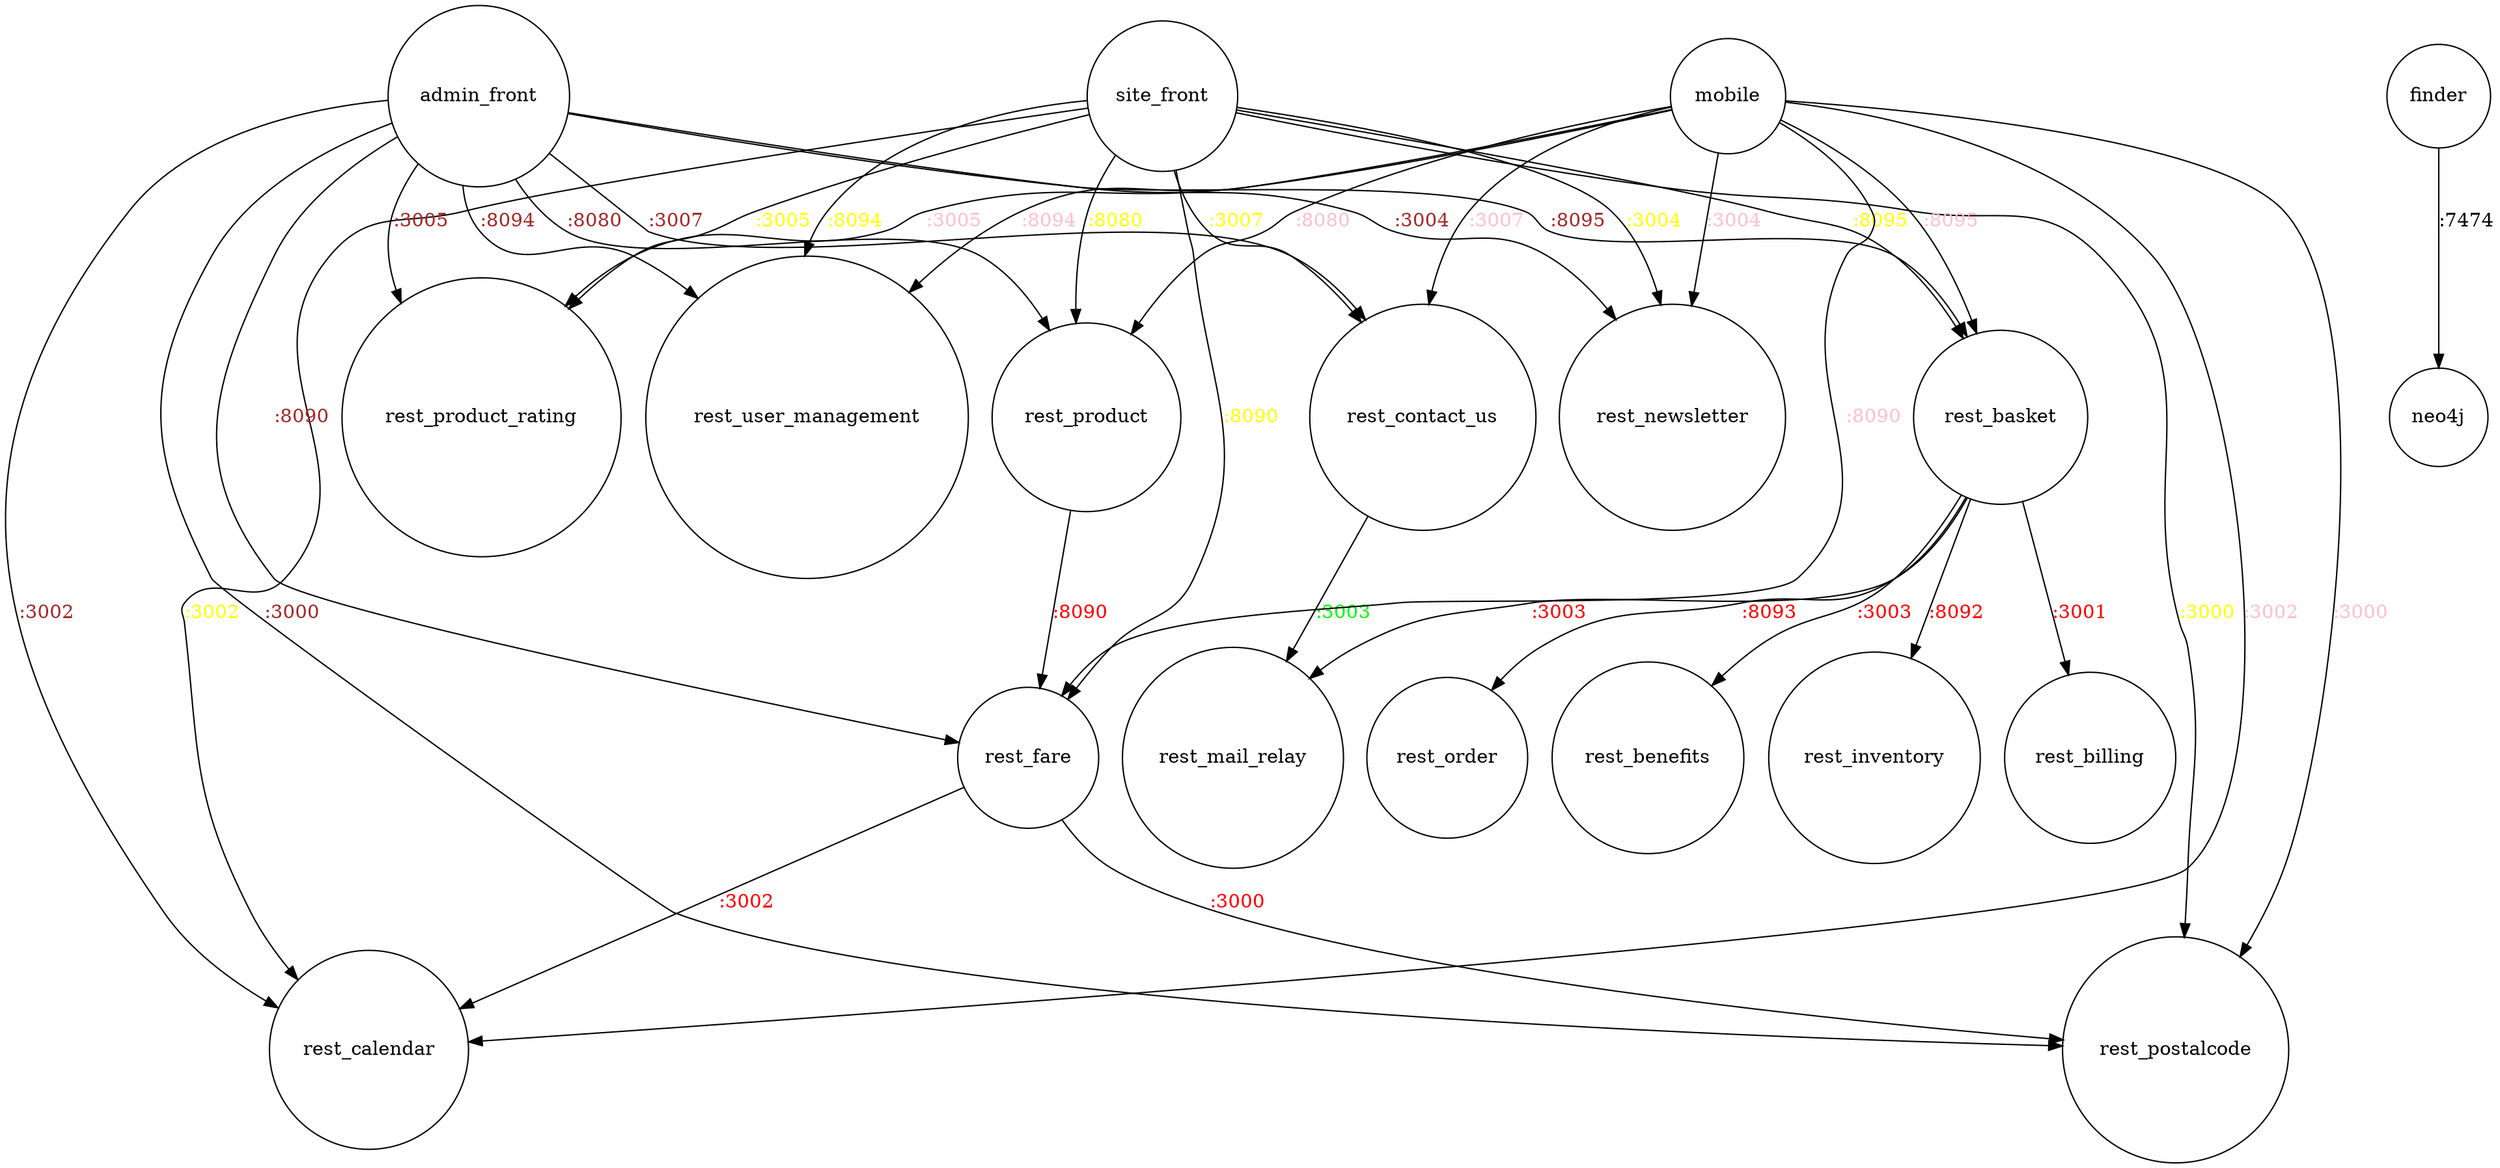 digraph mcpd_integrations {
        node [shape = circle];

        site_front -> rest_product [ label = ":8080", fontcolor=yellow ]
        site_front -> rest_fare [ label = ":8090", fontcolor=yellow ]
        site_front -> rest_user_management [ label = ":8094", fontcolor=yellow ]
        site_front -> rest_basket[ label = ":8095", fontcolor=yellow ]
        site_front -> rest_postalcode [ label = ":3000", fontcolor=yellow ]
        site_front -> rest_calendar [ label = ":3002", fontcolor=yellow ]
        site_front -> rest_newsletter [ label = ":3004", fontcolor=yellow ]
        site_front -> rest_product_rating [ label = ":3005", fontcolor=yellow ]
        site_front -> rest_contact_us [ label = ":3007", fontcolor=yellow ]

        mobile -> rest_product [ label = ":8080", fontcolor=pink ]
        mobile -> rest_fare [ label = ":8090", fontcolor=pink ]
        mobile -> rest_user_management [ label = ":8094", fontcolor=pink ]
        mobile -> rest_basket[ label = ":8095", fontcolor=pink ]
        mobile -> rest_postalcode [ label = ":3000", fontcolor=pink ]
        mobile -> rest_calendar [ label = ":3002", fontcolor=pink ]
        mobile -> rest_newsletter [ label = ":3004", fontcolor=pink ]
        mobile -> rest_product_rating [ label = ":3005", fontcolor=pink ]
        mobile -> rest_contact_us [ label = ":3007", fontcolor=pink ]
        
        admin_front -> rest_product [ label = ":8080", fontcolor=brown ]
        admin_front -> rest_fare [ label = ":8090", fontcolor=brown ]
        admin_front -> rest_user_management [ label = ":8094", fontcolor=brown ]
        admin_front -> rest_basket[ label = ":8095", fontcolor=brown ]
        admin_front -> rest_postalcode [ label = ":3000", fontcolor=brown ]
        admin_front -> rest_calendar [ label = ":3002", fontcolor=brown ]
        admin_front -> rest_newsletter [ label = ":3004", fontcolor=brown ]
        admin_front -> rest_product_rating [ label = ":3005", fontcolor=brown ]
        admin_front -> rest_contact_us [ label = ":3007", fontcolor=brown ]
        
        rest_product -> rest_fare [ label = ":8090", fontcolor=red ]
        
        rest_basket -> rest_billing [ label = ":3001", fontcolor=red ]
        rest_basket -> rest_order [ label = ":8093", fontcolor=red ]
        rest_basket -> rest_mail_relay [ label = ":3003", fontcolor=red ]
        rest_basket -> rest_benefits [ label = ":3003", fontcolor=red ]
        rest_basket -> rest_inventory [ label = ":8092", fontcolor=red ]

        rest_contact_us -> rest_mail_relay [ label = ":3003", fontcolor=green ]
                          
        rest_fare -> rest_postalcode [ label = ":3000", fontcolor=red ]
        rest_fare -> rest_calendar [ label = ":3002", fontcolor=red ]

        finder -> neo4j [ label = ":7474"  ]
}
